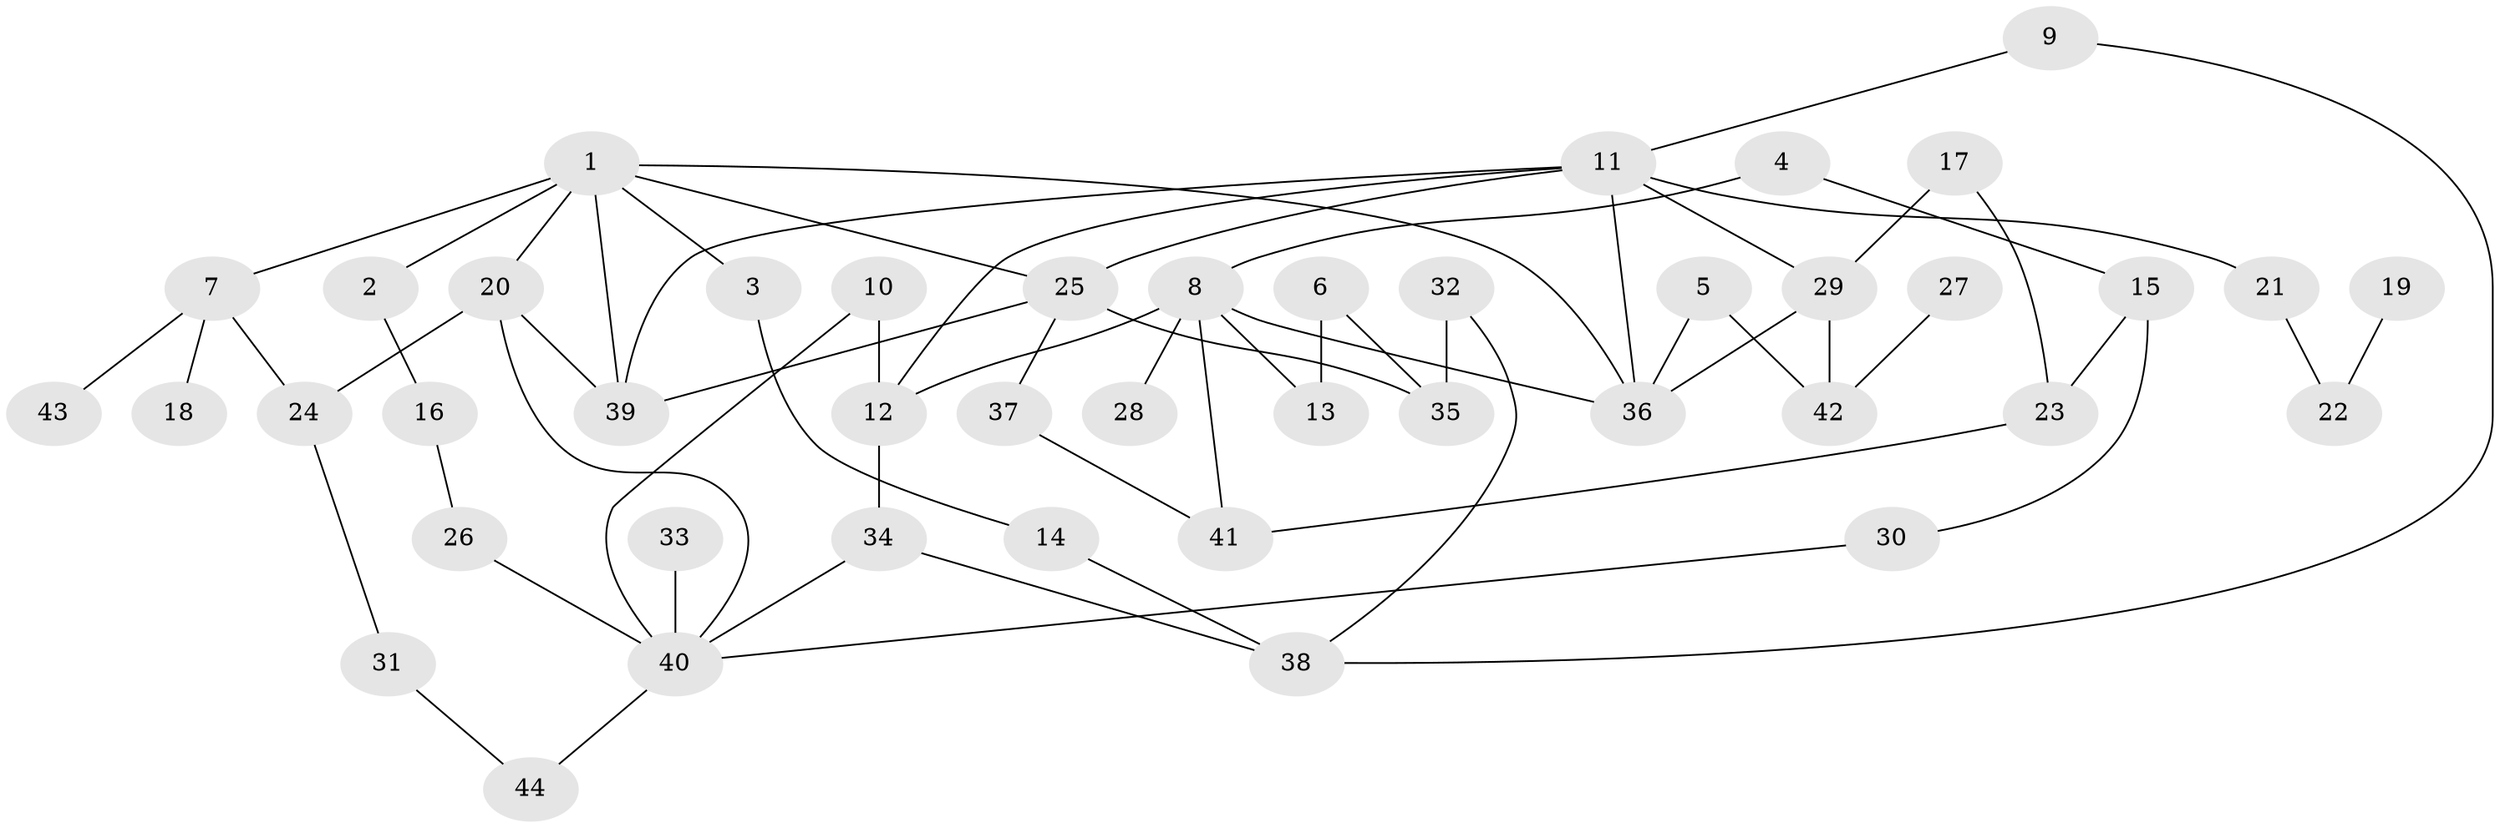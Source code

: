 // original degree distribution, {7: 0.022727272727272728, 6: 0.011363636363636364, 3: 0.19318181818181818, 2: 0.3181818181818182, 4: 0.07954545454545454, 5: 0.03409090909090909, 8: 0.022727272727272728, 1: 0.3181818181818182}
// Generated by graph-tools (version 1.1) at 2025/36/03/04/25 23:36:06]
// undirected, 44 vertices, 63 edges
graph export_dot {
  node [color=gray90,style=filled];
  1;
  2;
  3;
  4;
  5;
  6;
  7;
  8;
  9;
  10;
  11;
  12;
  13;
  14;
  15;
  16;
  17;
  18;
  19;
  20;
  21;
  22;
  23;
  24;
  25;
  26;
  27;
  28;
  29;
  30;
  31;
  32;
  33;
  34;
  35;
  36;
  37;
  38;
  39;
  40;
  41;
  42;
  43;
  44;
  1 -- 2 [weight=1.0];
  1 -- 3 [weight=1.0];
  1 -- 7 [weight=1.0];
  1 -- 20 [weight=1.0];
  1 -- 25 [weight=1.0];
  1 -- 36 [weight=1.0];
  1 -- 39 [weight=1.0];
  2 -- 16 [weight=1.0];
  3 -- 14 [weight=1.0];
  4 -- 8 [weight=1.0];
  4 -- 15 [weight=1.0];
  5 -- 36 [weight=1.0];
  5 -- 42 [weight=1.0];
  6 -- 13 [weight=1.0];
  6 -- 35 [weight=1.0];
  7 -- 18 [weight=1.0];
  7 -- 24 [weight=1.0];
  7 -- 43 [weight=1.0];
  8 -- 12 [weight=1.0];
  8 -- 13 [weight=1.0];
  8 -- 28 [weight=1.0];
  8 -- 36 [weight=1.0];
  8 -- 41 [weight=1.0];
  9 -- 11 [weight=1.0];
  9 -- 38 [weight=1.0];
  10 -- 12 [weight=1.0];
  10 -- 40 [weight=1.0];
  11 -- 12 [weight=1.0];
  11 -- 21 [weight=1.0];
  11 -- 25 [weight=1.0];
  11 -- 29 [weight=1.0];
  11 -- 36 [weight=1.0];
  11 -- 39 [weight=1.0];
  12 -- 34 [weight=1.0];
  14 -- 38 [weight=1.0];
  15 -- 23 [weight=1.0];
  15 -- 30 [weight=1.0];
  16 -- 26 [weight=1.0];
  17 -- 23 [weight=1.0];
  17 -- 29 [weight=1.0];
  19 -- 22 [weight=1.0];
  20 -- 24 [weight=1.0];
  20 -- 39 [weight=1.0];
  20 -- 40 [weight=1.0];
  21 -- 22 [weight=1.0];
  23 -- 41 [weight=1.0];
  24 -- 31 [weight=1.0];
  25 -- 35 [weight=1.0];
  25 -- 37 [weight=1.0];
  25 -- 39 [weight=1.0];
  26 -- 40 [weight=1.0];
  27 -- 42 [weight=1.0];
  29 -- 36 [weight=1.0];
  29 -- 42 [weight=1.0];
  30 -- 40 [weight=1.0];
  31 -- 44 [weight=1.0];
  32 -- 35 [weight=1.0];
  32 -- 38 [weight=1.0];
  33 -- 40 [weight=1.0];
  34 -- 38 [weight=1.0];
  34 -- 40 [weight=1.0];
  37 -- 41 [weight=1.0];
  40 -- 44 [weight=1.0];
}
